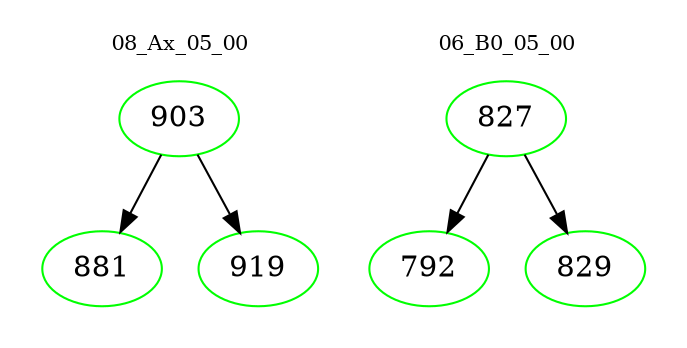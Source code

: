 digraph{
subgraph cluster_0 {
color = white
label = "08_Ax_05_00";
fontsize=10;
T0_903 [label="903", color="green"]
T0_903 -> T0_881 [color="black"]
T0_881 [label="881", color="green"]
T0_903 -> T0_919 [color="black"]
T0_919 [label="919", color="green"]
}
subgraph cluster_1 {
color = white
label = "06_B0_05_00";
fontsize=10;
T1_827 [label="827", color="green"]
T1_827 -> T1_792 [color="black"]
T1_792 [label="792", color="green"]
T1_827 -> T1_829 [color="black"]
T1_829 [label="829", color="green"]
}
}
